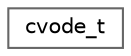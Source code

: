 digraph "Graphical Class Hierarchy"
{
 // LATEX_PDF_SIZE
  bgcolor="transparent";
  edge [fontname=Helvetica,fontsize=10,labelfontname=Helvetica,labelfontsize=10];
  node [fontname=Helvetica,fontsize=10,shape=box,height=0.2,width=0.4];
  rankdir="LR";
  Node0 [id="Node000000",label="cvode_t",height=0.2,width=0.4,color="grey40", fillcolor="white", style="filled",URL="$classcvode__t.html",tooltip=" "];
}
